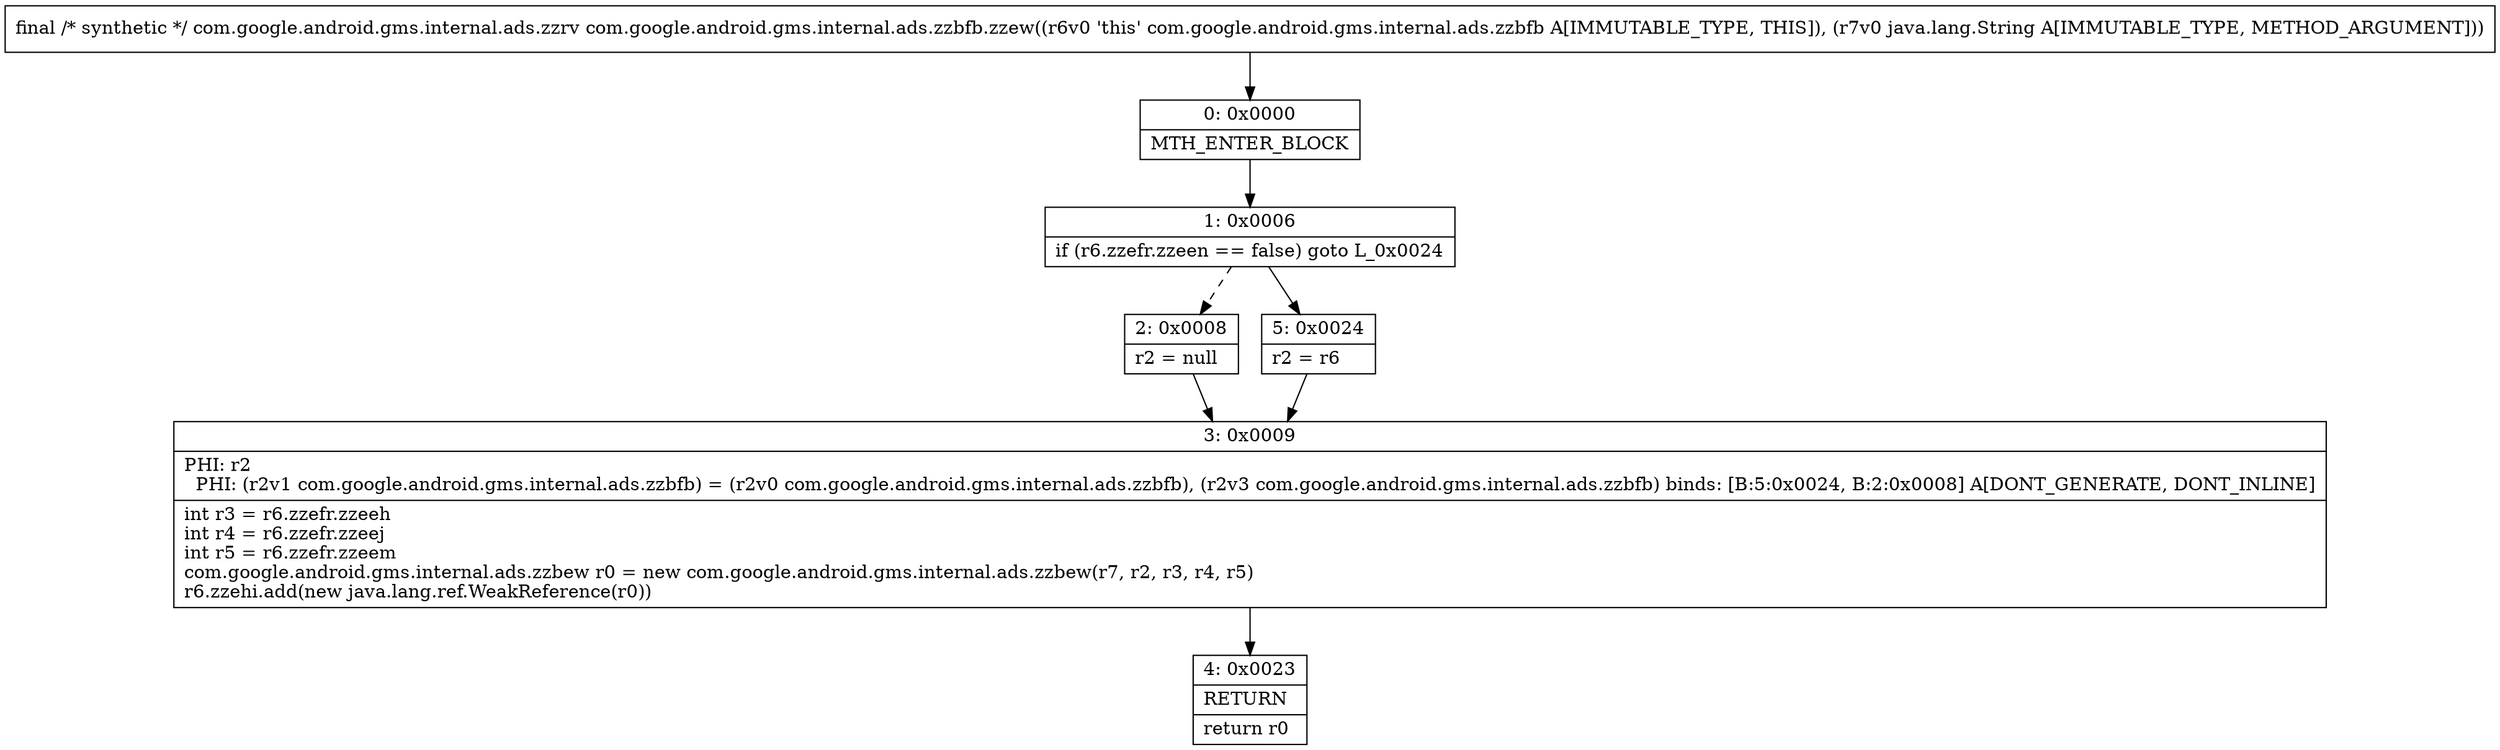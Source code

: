 digraph "CFG forcom.google.android.gms.internal.ads.zzbfb.zzew(Ljava\/lang\/String;)Lcom\/google\/android\/gms\/internal\/ads\/zzrv;" {
Node_0 [shape=record,label="{0\:\ 0x0000|MTH_ENTER_BLOCK\l}"];
Node_1 [shape=record,label="{1\:\ 0x0006|if (r6.zzefr.zzeen == false) goto L_0x0024\l}"];
Node_2 [shape=record,label="{2\:\ 0x0008|r2 = null\l}"];
Node_3 [shape=record,label="{3\:\ 0x0009|PHI: r2 \l  PHI: (r2v1 com.google.android.gms.internal.ads.zzbfb) = (r2v0 com.google.android.gms.internal.ads.zzbfb), (r2v3 com.google.android.gms.internal.ads.zzbfb) binds: [B:5:0x0024, B:2:0x0008] A[DONT_GENERATE, DONT_INLINE]\l|int r3 = r6.zzefr.zzeeh\lint r4 = r6.zzefr.zzeej\lint r5 = r6.zzefr.zzeem\lcom.google.android.gms.internal.ads.zzbew r0 = new com.google.android.gms.internal.ads.zzbew(r7, r2, r3, r4, r5)\lr6.zzehi.add(new java.lang.ref.WeakReference(r0))\l}"];
Node_4 [shape=record,label="{4\:\ 0x0023|RETURN\l|return r0\l}"];
Node_5 [shape=record,label="{5\:\ 0x0024|r2 = r6\l}"];
MethodNode[shape=record,label="{final \/* synthetic *\/ com.google.android.gms.internal.ads.zzrv com.google.android.gms.internal.ads.zzbfb.zzew((r6v0 'this' com.google.android.gms.internal.ads.zzbfb A[IMMUTABLE_TYPE, THIS]), (r7v0 java.lang.String A[IMMUTABLE_TYPE, METHOD_ARGUMENT])) }"];
MethodNode -> Node_0;
Node_0 -> Node_1;
Node_1 -> Node_2[style=dashed];
Node_1 -> Node_5;
Node_2 -> Node_3;
Node_3 -> Node_4;
Node_5 -> Node_3;
}

